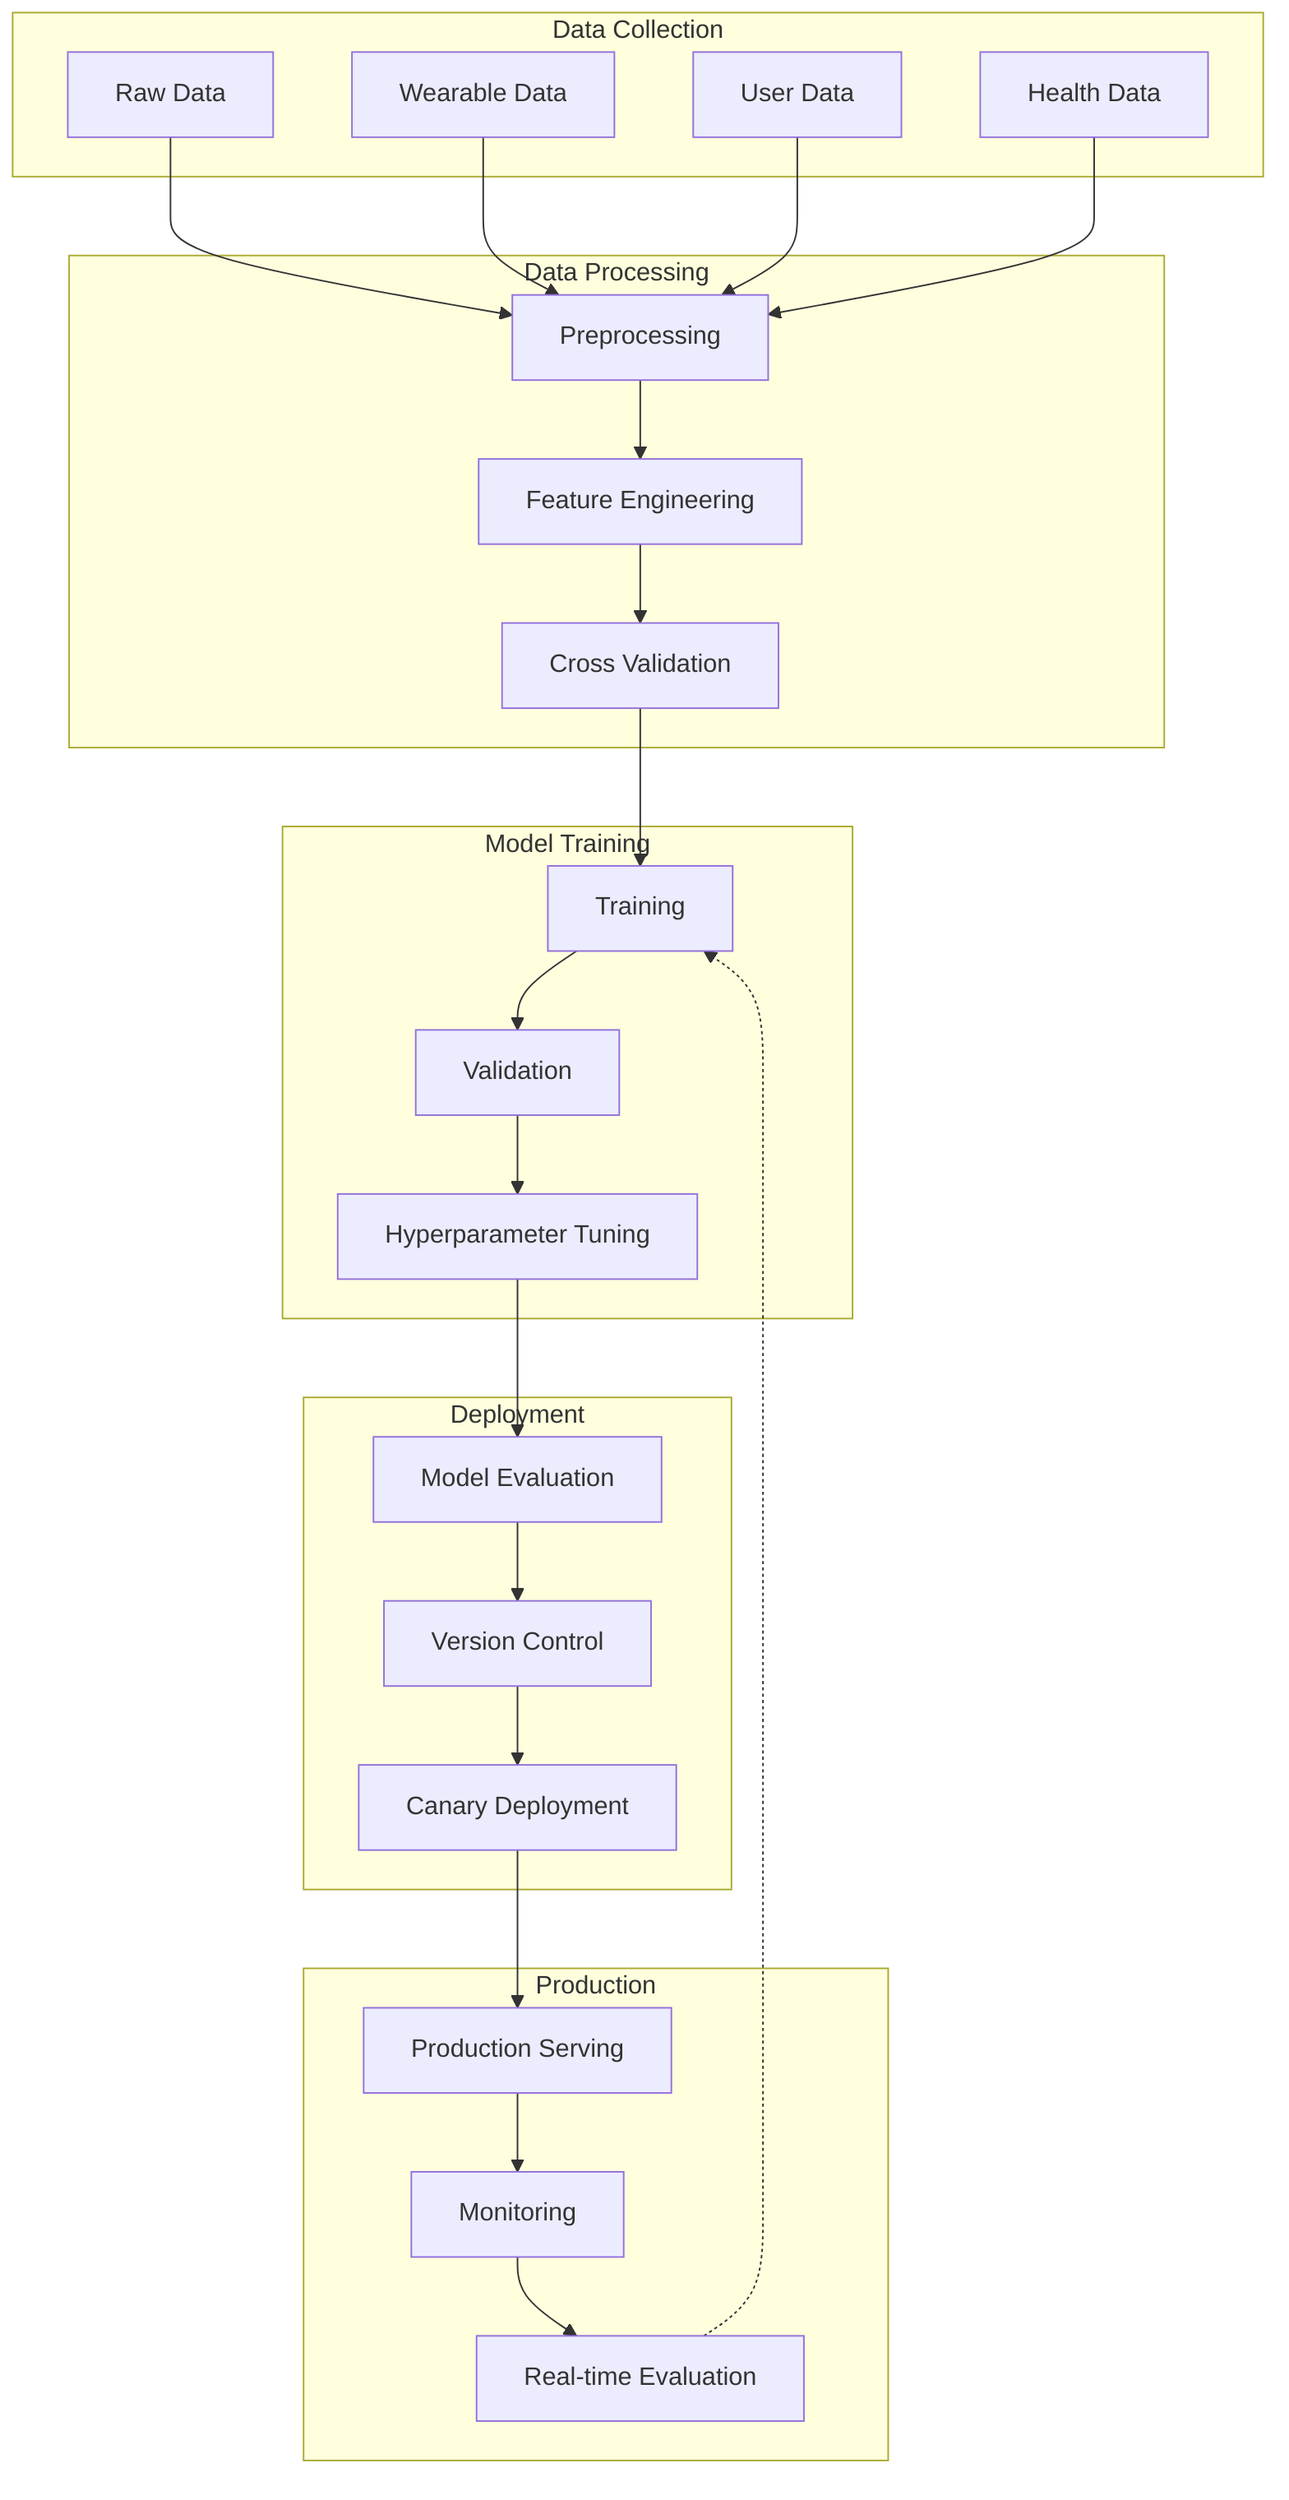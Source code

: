 graph TB
    subgraph Data Collection
        RD[Raw Data]
        WD[Wearable Data]
        UD[User Data]
        HD[Health Data]
    end
    
    subgraph Data Processing
        FE[Feature Engineering]
        PP[Preprocessing]
        CV[Cross Validation]
    end
    
    subgraph Model Training
        TR[Training]
        VA[Validation]
        HP[Hyperparameter Tuning]
    end
    
    subgraph Deployment
        EV[Model Evaluation]
        VP[Version Control]
        CD[Canary Deployment]
    end
    
    subgraph Production
        PS[Production Serving]
        MO[Monitoring]
        RE[Real-time Evaluation]
    end
    
    RD --> PP
    WD --> PP
    UD --> PP
    HD --> PP
    
    PP --> FE
    FE --> CV
    CV --> TR
    TR --> VA
    VA --> HP
    HP --> EV
    EV --> VP
    VP --> CD
    CD --> PS
    PS --> MO
    MO --> RE
    RE -.-> TR